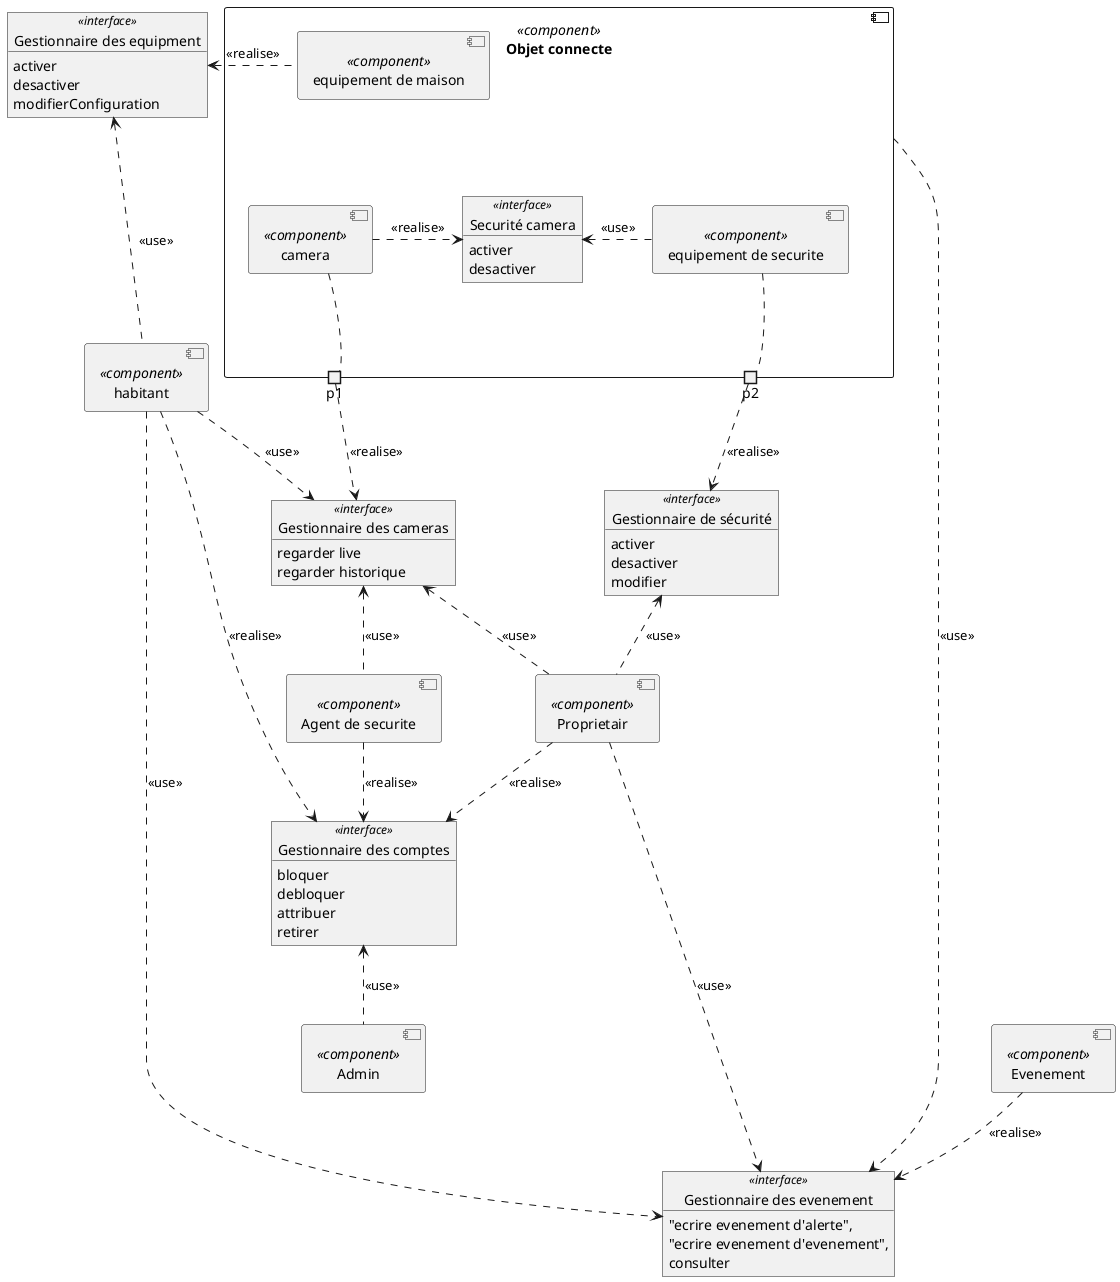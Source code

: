 @startuml
    allowmixing
    hide <<hidden>>
    component "Admin" as admin <<component>> 
    component "Proprietair" as prop <<component>>
    component "habitant" as hab <<component>>
    component "Agent de securite" as ads <<component>>
    component "Evenement" as event <<component>>
    
    component "Objet connecte" as oc <<component>> {
        component hhh <<hidden>>
        component "camera" as cams <<component>>
        component "equipement de securite" as equiSecurité <<component>>
        component "equipement de maison" as equiMaison <<component>>
        object "Securité camera" as secCam <<interface>>{
            activer
            desactiver
        }
        hhh -d- cams : <<hidden>>
        hhh -d- equiSecurité : <<hidden>>
        hhh -l- equiMaison 
        portout p1 
        portout p2
        p1 -[hidden]up-> cams
        p2 -[hidden]left-> equiSecurité
        cams .--right--.> secCam :<<realise>> 
        equiSecurité .--left--.> secCam : <<use>>
    }

 
    object "Gestionnaire des cameras" as camManage <<interface>> {
        regarder live
        regarder historique
    }
    object "Gestionnaire des equipment" as equManage <<interface>>{
        activer
        desactiver
        modifierConfiguration
    }
    object "Gestionnaire de sécurité" as secureManage <<interface>>{
        activer
        desactiver
        modifier
    }
    object "Gestionnaire des comptes" as accountManage <<interface>> {
        bloquer
        debloquer
        attribuer
        retirer
    }
    object "Gestionnaire des evenement" as eventManage <<interface>> {
        "ecrire evenement d'alerte",
        "ecrire evenement d'evenement",
        consulter
    }

    'Camera interfaces and relations
    cams .down. p1
    p1 .d.> camManage : <<realise>>
    prop .l.> camManage : <<use>>
    hab .r.> camManage : <<use>>
    ads .u.> camManage : <<use>>

    'Equipment de securite interfaces and relations
    equiSecurité .r. p2 
    p2 .d.> secureManage : <<realise>>
    prop .u.> secureManage : <<use>>

    'gestion des comptes
    admin .u.> accountManage : <<use>>
    prop .d.> accountManage : <<realise>>
    hab .d.> accountManage : <<realise>>
    ads .d.> accountManage : <<realise>>

    'gestion des equipment de maison
    hab .u..> equManage : <<use>>
    equiMaison .---l.>  equManage : <<realise>>

    'notification relations
    event .d.> eventManage : <<realise>>
    oc .r.> eventManage : <<use>>
    prop .d.> eventManage : <<use>>
    hab .----.> eventManage : <<use>>
@enduml